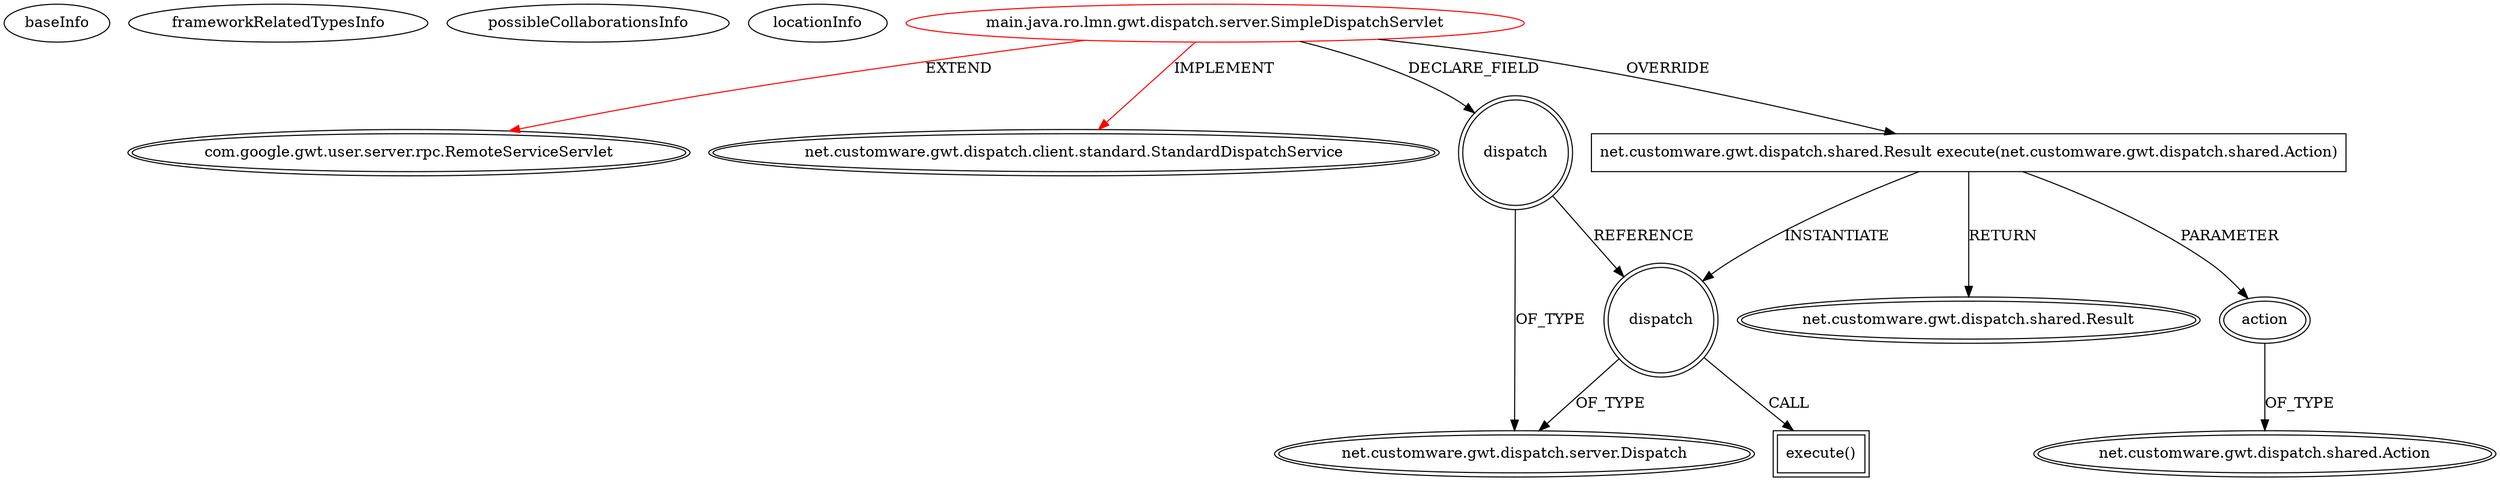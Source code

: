 digraph {
baseInfo[graphId=4431,category="extension_graph",isAnonymous=false,possibleRelation=false]
frameworkRelatedTypesInfo[0="com.google.gwt.user.server.rpc.RemoteServiceServlet",1="net.customware.gwt.dispatch.client.standard.StandardDispatchService"]
possibleCollaborationsInfo[]
locationInfo[projectName="rombert-gwt-dispatch-sample",filePath="/rombert-gwt-dispatch-sample/gwt-dispatch-sample-master/dispatch-sample-manual/src/main/java/ro/lmn/gwt/dispatch/server/SimpleDispatchServlet.java",contextSignature="SimpleDispatchServlet",graphId="4431"]
0[label="main.java.ro.lmn.gwt.dispatch.server.SimpleDispatchServlet",vertexType="ROOT_CLIENT_CLASS_DECLARATION",isFrameworkType=false,color=red]
1[label="com.google.gwt.user.server.rpc.RemoteServiceServlet",vertexType="FRAMEWORK_CLASS_TYPE",isFrameworkType=true,peripheries=2]
2[label="net.customware.gwt.dispatch.client.standard.StandardDispatchService",vertexType="FRAMEWORK_INTERFACE_TYPE",isFrameworkType=true,peripheries=2]
3[label="dispatch",vertexType="FIELD_DECLARATION",isFrameworkType=true,peripheries=2,shape=circle]
4[label="net.customware.gwt.dispatch.server.Dispatch",vertexType="FRAMEWORK_INTERFACE_TYPE",isFrameworkType=true,peripheries=2]
5[label="net.customware.gwt.dispatch.shared.Result execute(net.customware.gwt.dispatch.shared.Action)",vertexType="OVERRIDING_METHOD_DECLARATION",isFrameworkType=false,shape=box]
6[label="net.customware.gwt.dispatch.shared.Result",vertexType="FRAMEWORK_INTERFACE_TYPE",isFrameworkType=true,peripheries=2]
7[label="action",vertexType="PARAMETER_DECLARATION",isFrameworkType=true,peripheries=2]
8[label="net.customware.gwt.dispatch.shared.Action",vertexType="FRAMEWORK_INTERFACE_TYPE",isFrameworkType=true,peripheries=2]
9[label="dispatch",vertexType="VARIABLE_EXPRESION",isFrameworkType=true,peripheries=2,shape=circle]
10[label="execute()",vertexType="INSIDE_CALL",isFrameworkType=true,peripheries=2,shape=box]
0->1[label="EXTEND",color=red]
0->2[label="IMPLEMENT",color=red]
0->3[label="DECLARE_FIELD"]
3->4[label="OF_TYPE"]
0->5[label="OVERRIDE"]
5->6[label="RETURN"]
7->8[label="OF_TYPE"]
5->7[label="PARAMETER"]
5->9[label="INSTANTIATE"]
3->9[label="REFERENCE"]
9->4[label="OF_TYPE"]
9->10[label="CALL"]
}
